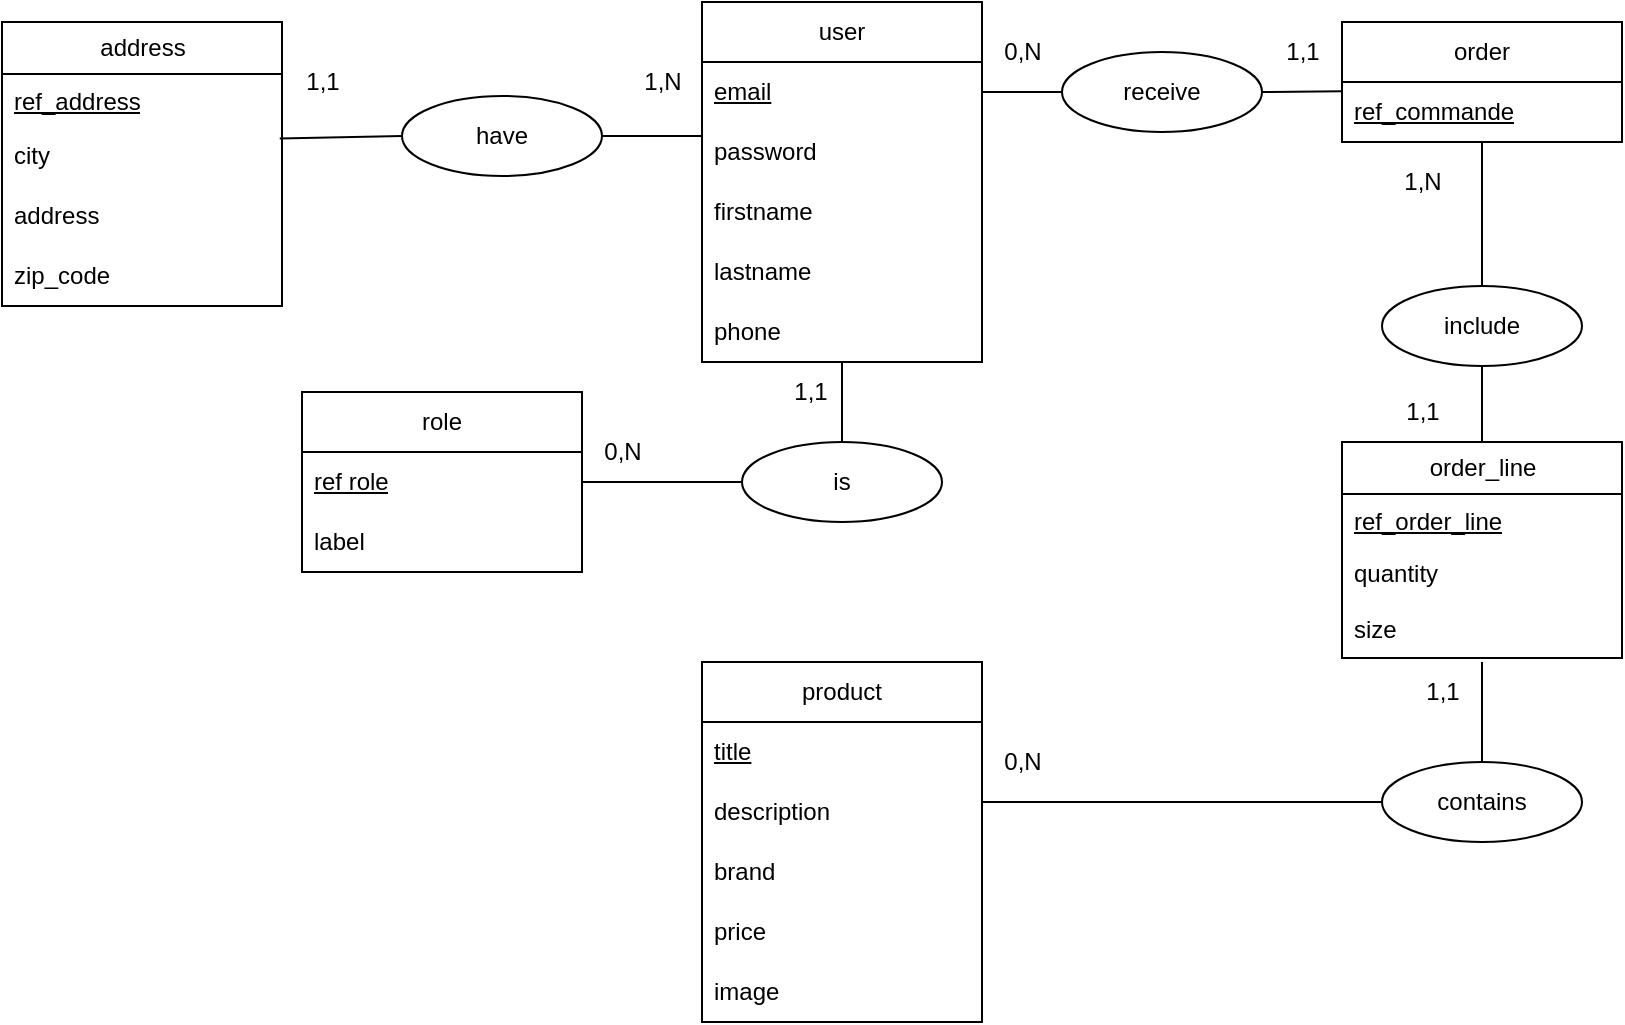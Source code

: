 <mxfile version="21.1.8" type="device">
  <diagram name="Page-1" id="7oYyKIeLK5KYHrregxzh">
    <mxGraphModel dx="1518" dy="624" grid="1" gridSize="10" guides="1" tooltips="1" connect="1" arrows="1" fold="1" page="1" pageScale="1" pageWidth="827" pageHeight="1169" math="0" shadow="0">
      <root>
        <mxCell id="0" />
        <mxCell id="1" parent="0" />
        <mxCell id="U6QI09rPmCsGv4kNkhpv-1" value="user" style="swimlane;fontStyle=0;childLayout=stackLayout;horizontal=1;startSize=30;horizontalStack=0;resizeParent=1;resizeParentMax=0;resizeLast=0;collapsible=1;marginBottom=0;whiteSpace=wrap;html=1;" vertex="1" parent="1">
          <mxGeometry x="360" y="30" width="140" height="180" as="geometry" />
        </mxCell>
        <mxCell id="U6QI09rPmCsGv4kNkhpv-2" value="&lt;u&gt;email&lt;/u&gt;" style="text;strokeColor=none;fillColor=none;align=left;verticalAlign=middle;spacingLeft=4;spacingRight=4;overflow=hidden;points=[[0,0.5],[1,0.5]];portConstraint=eastwest;rotatable=0;whiteSpace=wrap;html=1;" vertex="1" parent="U6QI09rPmCsGv4kNkhpv-1">
          <mxGeometry y="30" width="140" height="30" as="geometry" />
        </mxCell>
        <mxCell id="U6QI09rPmCsGv4kNkhpv-3" value="password" style="text;strokeColor=none;fillColor=none;align=left;verticalAlign=middle;spacingLeft=4;spacingRight=4;overflow=hidden;points=[[0,0.5],[1,0.5]];portConstraint=eastwest;rotatable=0;whiteSpace=wrap;html=1;" vertex="1" parent="U6QI09rPmCsGv4kNkhpv-1">
          <mxGeometry y="60" width="140" height="30" as="geometry" />
        </mxCell>
        <mxCell id="U6QI09rPmCsGv4kNkhpv-4" value="firstname" style="text;strokeColor=none;fillColor=none;align=left;verticalAlign=middle;spacingLeft=4;spacingRight=4;overflow=hidden;points=[[0,0.5],[1,0.5]];portConstraint=eastwest;rotatable=0;whiteSpace=wrap;html=1;" vertex="1" parent="U6QI09rPmCsGv4kNkhpv-1">
          <mxGeometry y="90" width="140" height="30" as="geometry" />
        </mxCell>
        <mxCell id="U6QI09rPmCsGv4kNkhpv-5" value="lastname" style="text;strokeColor=none;fillColor=none;align=left;verticalAlign=middle;spacingLeft=4;spacingRight=4;overflow=hidden;points=[[0,0.5],[1,0.5]];portConstraint=eastwest;rotatable=0;whiteSpace=wrap;html=1;" vertex="1" parent="U6QI09rPmCsGv4kNkhpv-1">
          <mxGeometry y="120" width="140" height="30" as="geometry" />
        </mxCell>
        <mxCell id="U6QI09rPmCsGv4kNkhpv-6" value="phone" style="text;strokeColor=none;fillColor=none;align=left;verticalAlign=middle;spacingLeft=4;spacingRight=4;overflow=hidden;points=[[0,0.5],[1,0.5]];portConstraint=eastwest;rotatable=0;whiteSpace=wrap;html=1;" vertex="1" parent="U6QI09rPmCsGv4kNkhpv-1">
          <mxGeometry y="150" width="140" height="30" as="geometry" />
        </mxCell>
        <mxCell id="U6QI09rPmCsGv4kNkhpv-7" value="order" style="swimlane;fontStyle=0;childLayout=stackLayout;horizontal=1;startSize=30;horizontalStack=0;resizeParent=1;resizeParentMax=0;resizeLast=0;collapsible=1;marginBottom=0;whiteSpace=wrap;html=1;" vertex="1" parent="1">
          <mxGeometry x="680" y="40" width="140" height="60" as="geometry" />
        </mxCell>
        <mxCell id="U6QI09rPmCsGv4kNkhpv-8" value="&lt;u&gt;ref_commande&lt;/u&gt;" style="text;strokeColor=none;fillColor=none;align=left;verticalAlign=middle;spacingLeft=4;spacingRight=4;overflow=hidden;points=[[0,0.5],[1,0.5]];portConstraint=eastwest;rotatable=0;whiteSpace=wrap;html=1;" vertex="1" parent="U6QI09rPmCsGv4kNkhpv-7">
          <mxGeometry y="30" width="140" height="30" as="geometry" />
        </mxCell>
        <mxCell id="U6QI09rPmCsGv4kNkhpv-9" value="product&lt;br&gt;" style="swimlane;fontStyle=0;childLayout=stackLayout;horizontal=1;startSize=30;horizontalStack=0;resizeParent=1;resizeParentMax=0;resizeLast=0;collapsible=1;marginBottom=0;whiteSpace=wrap;html=1;" vertex="1" parent="1">
          <mxGeometry x="360" y="360" width="140" height="180" as="geometry" />
        </mxCell>
        <mxCell id="U6QI09rPmCsGv4kNkhpv-10" value="&lt;u&gt;title&lt;/u&gt;" style="text;strokeColor=none;fillColor=none;align=left;verticalAlign=middle;spacingLeft=4;spacingRight=4;overflow=hidden;points=[[0,0.5],[1,0.5]];portConstraint=eastwest;rotatable=0;whiteSpace=wrap;html=1;" vertex="1" parent="U6QI09rPmCsGv4kNkhpv-9">
          <mxGeometry y="30" width="140" height="30" as="geometry" />
        </mxCell>
        <mxCell id="U6QI09rPmCsGv4kNkhpv-11" value="description" style="text;strokeColor=none;fillColor=none;align=left;verticalAlign=middle;spacingLeft=4;spacingRight=4;overflow=hidden;points=[[0,0.5],[1,0.5]];portConstraint=eastwest;rotatable=0;whiteSpace=wrap;html=1;" vertex="1" parent="U6QI09rPmCsGv4kNkhpv-9">
          <mxGeometry y="60" width="140" height="30" as="geometry" />
        </mxCell>
        <mxCell id="U6QI09rPmCsGv4kNkhpv-12" value="brand" style="text;strokeColor=none;fillColor=none;align=left;verticalAlign=middle;spacingLeft=4;spacingRight=4;overflow=hidden;points=[[0,0.5],[1,0.5]];portConstraint=eastwest;rotatable=0;whiteSpace=wrap;html=1;" vertex="1" parent="U6QI09rPmCsGv4kNkhpv-9">
          <mxGeometry y="90" width="140" height="30" as="geometry" />
        </mxCell>
        <mxCell id="U6QI09rPmCsGv4kNkhpv-13" value="price" style="text;strokeColor=none;fillColor=none;align=left;verticalAlign=middle;spacingLeft=4;spacingRight=4;overflow=hidden;points=[[0,0.5],[1,0.5]];portConstraint=eastwest;rotatable=0;whiteSpace=wrap;html=1;" vertex="1" parent="U6QI09rPmCsGv4kNkhpv-9">
          <mxGeometry y="120" width="140" height="30" as="geometry" />
        </mxCell>
        <mxCell id="U6QI09rPmCsGv4kNkhpv-14" value="image" style="text;strokeColor=none;fillColor=none;align=left;verticalAlign=middle;spacingLeft=4;spacingRight=4;overflow=hidden;points=[[0,0.5],[1,0.5]];portConstraint=eastwest;rotatable=0;whiteSpace=wrap;html=1;" vertex="1" parent="U6QI09rPmCsGv4kNkhpv-9">
          <mxGeometry y="150" width="140" height="30" as="geometry" />
        </mxCell>
        <mxCell id="U6QI09rPmCsGv4kNkhpv-18" value="role" style="swimlane;fontStyle=0;childLayout=stackLayout;horizontal=1;startSize=30;horizontalStack=0;resizeParent=1;resizeParentMax=0;resizeLast=0;collapsible=1;marginBottom=0;whiteSpace=wrap;html=1;" vertex="1" parent="1">
          <mxGeometry x="160" y="225" width="140" height="90" as="geometry" />
        </mxCell>
        <mxCell id="U6QI09rPmCsGv4kNkhpv-19" value="&lt;u&gt;ref role&lt;/u&gt;" style="text;strokeColor=none;fillColor=none;align=left;verticalAlign=middle;spacingLeft=4;spacingRight=4;overflow=hidden;points=[[0,0.5],[1,0.5]];portConstraint=eastwest;rotatable=0;whiteSpace=wrap;html=1;" vertex="1" parent="U6QI09rPmCsGv4kNkhpv-18">
          <mxGeometry y="30" width="140" height="30" as="geometry" />
        </mxCell>
        <mxCell id="U6QI09rPmCsGv4kNkhpv-20" value="label" style="text;strokeColor=none;fillColor=none;align=left;verticalAlign=middle;spacingLeft=4;spacingRight=4;overflow=hidden;points=[[0,0.5],[1,0.5]];portConstraint=eastwest;rotatable=0;whiteSpace=wrap;html=1;" vertex="1" parent="U6QI09rPmCsGv4kNkhpv-18">
          <mxGeometry y="60" width="140" height="30" as="geometry" />
        </mxCell>
        <mxCell id="U6QI09rPmCsGv4kNkhpv-22" value="include" style="ellipse;whiteSpace=wrap;html=1;align=center;newEdgeStyle={&quot;edgeStyle&quot;:&quot;entityRelationEdgeStyle&quot;,&quot;startArrow&quot;:&quot;none&quot;,&quot;endArrow&quot;:&quot;none&quot;,&quot;segment&quot;:10,&quot;curved&quot;:1,&quot;sourcePerimeterSpacing&quot;:0,&quot;targetPerimeterSpacing&quot;:0};treeFolding=1;treeMoving=1;" vertex="1" parent="1">
          <mxGeometry x="700" y="172" width="100" height="40" as="geometry" />
        </mxCell>
        <mxCell id="U6QI09rPmCsGv4kNkhpv-23" value="receive" style="ellipse;whiteSpace=wrap;html=1;align=center;newEdgeStyle={&quot;edgeStyle&quot;:&quot;entityRelationEdgeStyle&quot;,&quot;startArrow&quot;:&quot;none&quot;,&quot;endArrow&quot;:&quot;none&quot;,&quot;segment&quot;:10,&quot;curved&quot;:1,&quot;sourcePerimeterSpacing&quot;:0,&quot;targetPerimeterSpacing&quot;:0};treeFolding=1;treeMoving=1;" vertex="1" parent="1">
          <mxGeometry x="540" y="55" width="100" height="40" as="geometry" />
        </mxCell>
        <mxCell id="U6QI09rPmCsGv4kNkhpv-24" value="is" style="ellipse;whiteSpace=wrap;html=1;align=center;newEdgeStyle={&quot;edgeStyle&quot;:&quot;entityRelationEdgeStyle&quot;,&quot;startArrow&quot;:&quot;none&quot;,&quot;endArrow&quot;:&quot;none&quot;,&quot;segment&quot;:10,&quot;curved&quot;:1,&quot;sourcePerimeterSpacing&quot;:0,&quot;targetPerimeterSpacing&quot;:0};treeFolding=1;treeMoving=1;" vertex="1" parent="1">
          <mxGeometry x="380" y="250" width="100" height="40" as="geometry" />
        </mxCell>
        <mxCell id="U6QI09rPmCsGv4kNkhpv-27" value="" style="endArrow=none;html=1;exitX=0.5;exitY=0;exitDx=0;exitDy=0;" edge="1" parent="1" source="U6QI09rPmCsGv4kNkhpv-22">
          <mxGeometry width="50" height="50" relative="1" as="geometry">
            <mxPoint x="955" y="230" as="sourcePoint" />
            <mxPoint x="750" y="100" as="targetPoint" />
            <Array as="points" />
          </mxGeometry>
        </mxCell>
        <mxCell id="U6QI09rPmCsGv4kNkhpv-28" value="" style="endArrow=none;html=1;entryX=0.001;entryY=0.155;entryDx=0;entryDy=0;exitX=1;exitY=0.5;exitDx=0;exitDy=0;entryPerimeter=0;" edge="1" parent="1" source="U6QI09rPmCsGv4kNkhpv-23" target="U6QI09rPmCsGv4kNkhpv-8">
          <mxGeometry width="50" height="50" relative="1" as="geometry">
            <mxPoint x="800" y="80" as="sourcePoint" />
            <mxPoint x="911.96" y="79" as="targetPoint" />
          </mxGeometry>
        </mxCell>
        <mxCell id="U6QI09rPmCsGv4kNkhpv-29" value="" style="endArrow=none;html=1;entryX=0;entryY=0.5;entryDx=0;entryDy=0;exitX=1;exitY=0.5;exitDx=0;exitDy=0;" edge="1" parent="1" source="U6QI09rPmCsGv4kNkhpv-2" target="U6QI09rPmCsGv4kNkhpv-23">
          <mxGeometry width="50" height="50" relative="1" as="geometry">
            <mxPoint x="575" y="95" as="sourcePoint" />
            <mxPoint x="625" y="45" as="targetPoint" />
          </mxGeometry>
        </mxCell>
        <mxCell id="U6QI09rPmCsGv4kNkhpv-30" value="" style="endArrow=none;html=1;exitX=0.5;exitY=0;exitDx=0;exitDy=0;" edge="1" parent="1" source="U6QI09rPmCsGv4kNkhpv-24">
          <mxGeometry width="50" height="50" relative="1" as="geometry">
            <mxPoint x="425" y="300" as="sourcePoint" />
            <mxPoint x="430" y="210" as="targetPoint" />
          </mxGeometry>
        </mxCell>
        <mxCell id="U6QI09rPmCsGv4kNkhpv-31" value="" style="endArrow=none;html=1;exitX=1;exitY=0.5;exitDx=0;exitDy=0;entryX=0;entryY=0.5;entryDx=0;entryDy=0;" edge="1" parent="1" source="U6QI09rPmCsGv4kNkhpv-19" target="U6QI09rPmCsGv4kNkhpv-24">
          <mxGeometry width="50" height="50" relative="1" as="geometry">
            <mxPoint x="530" y="300" as="sourcePoint" />
            <mxPoint x="410" y="345" as="targetPoint" />
          </mxGeometry>
        </mxCell>
        <mxCell id="U6QI09rPmCsGv4kNkhpv-32" value="0,N" style="text;html=1;align=center;verticalAlign=middle;resizable=0;points=[];autosize=1;strokeColor=none;fillColor=none;" vertex="1" parent="1">
          <mxGeometry x="500" y="40" width="40" height="30" as="geometry" />
        </mxCell>
        <mxCell id="U6QI09rPmCsGv4kNkhpv-33" value="1,1" style="text;html=1;align=center;verticalAlign=middle;resizable=0;points=[];autosize=1;strokeColor=none;fillColor=none;" vertex="1" parent="1">
          <mxGeometry x="640" y="40" width="40" height="30" as="geometry" />
        </mxCell>
        <mxCell id="U6QI09rPmCsGv4kNkhpv-34" value="1,N" style="text;html=1;align=center;verticalAlign=middle;resizable=0;points=[];autosize=1;strokeColor=none;fillColor=none;" vertex="1" parent="1">
          <mxGeometry x="700" y="105" width="40" height="30" as="geometry" />
        </mxCell>
        <mxCell id="U6QI09rPmCsGv4kNkhpv-35" value="0,N" style="text;html=1;align=center;verticalAlign=middle;resizable=0;points=[];autosize=1;strokeColor=none;fillColor=none;" vertex="1" parent="1">
          <mxGeometry x="500" y="395" width="40" height="30" as="geometry" />
        </mxCell>
        <mxCell id="U6QI09rPmCsGv4kNkhpv-38" value="1,1" style="text;html=1;align=center;verticalAlign=middle;resizable=0;points=[];autosize=1;strokeColor=none;fillColor=none;" vertex="1" parent="1">
          <mxGeometry x="394" y="210" width="40" height="30" as="geometry" />
        </mxCell>
        <mxCell id="U6QI09rPmCsGv4kNkhpv-39" value="0,N" style="text;html=1;align=center;verticalAlign=middle;resizable=0;points=[];autosize=1;strokeColor=none;fillColor=none;" vertex="1" parent="1">
          <mxGeometry x="300" y="240" width="40" height="30" as="geometry" />
        </mxCell>
        <mxCell id="U6QI09rPmCsGv4kNkhpv-40" value="order_line" style="swimlane;fontStyle=0;childLayout=stackLayout;horizontal=1;startSize=26;fillColor=none;horizontalStack=0;resizeParent=1;resizeParentMax=0;resizeLast=0;collapsible=1;marginBottom=0;html=1;" vertex="1" parent="1">
          <mxGeometry x="680" y="250" width="140" height="108" as="geometry" />
        </mxCell>
        <mxCell id="U6QI09rPmCsGv4kNkhpv-41" value="&lt;u&gt;ref_order_line&lt;/u&gt;" style="text;strokeColor=none;fillColor=none;align=left;verticalAlign=top;spacingLeft=4;spacingRight=4;overflow=hidden;rotatable=0;points=[[0,0.5],[1,0.5]];portConstraint=eastwest;whiteSpace=wrap;html=1;" vertex="1" parent="U6QI09rPmCsGv4kNkhpv-40">
          <mxGeometry y="26" width="140" height="26" as="geometry" />
        </mxCell>
        <mxCell id="U6QI09rPmCsGv4kNkhpv-42" value="quantity" style="text;strokeColor=none;fillColor=none;align=left;verticalAlign=top;spacingLeft=4;spacingRight=4;overflow=hidden;rotatable=0;points=[[0,0.5],[1,0.5]];portConstraint=eastwest;whiteSpace=wrap;html=1;" vertex="1" parent="U6QI09rPmCsGv4kNkhpv-40">
          <mxGeometry y="52" width="140" height="28" as="geometry" />
        </mxCell>
        <mxCell id="U6QI09rPmCsGv4kNkhpv-61" value="size" style="text;strokeColor=none;fillColor=none;align=left;verticalAlign=top;spacingLeft=4;spacingRight=4;overflow=hidden;rotatable=0;points=[[0,0.5],[1,0.5]];portConstraint=eastwest;whiteSpace=wrap;html=1;" vertex="1" parent="U6QI09rPmCsGv4kNkhpv-40">
          <mxGeometry y="80" width="140" height="28" as="geometry" />
        </mxCell>
        <mxCell id="U6QI09rPmCsGv4kNkhpv-43" value="contains" style="ellipse;whiteSpace=wrap;html=1;align=center;newEdgeStyle={&quot;edgeStyle&quot;:&quot;entityRelationEdgeStyle&quot;,&quot;startArrow&quot;:&quot;none&quot;,&quot;endArrow&quot;:&quot;none&quot;,&quot;segment&quot;:10,&quot;curved&quot;:1,&quot;sourcePerimeterSpacing&quot;:0,&quot;targetPerimeterSpacing&quot;:0};treeFolding=1;treeMoving=1;" vertex="1" parent="1">
          <mxGeometry x="700" y="410" width="100" height="40" as="geometry" />
        </mxCell>
        <mxCell id="U6QI09rPmCsGv4kNkhpv-44" value="" style="endArrow=none;html=1;entryX=0.5;entryY=1;entryDx=0;entryDy=0;exitX=0.5;exitY=0;exitDx=0;exitDy=0;" edge="1" parent="1" source="U6QI09rPmCsGv4kNkhpv-40" target="U6QI09rPmCsGv4kNkhpv-22">
          <mxGeometry width="50" height="50" relative="1" as="geometry">
            <mxPoint x="950" y="400" as="sourcePoint" />
            <mxPoint x="1000" y="350" as="targetPoint" />
          </mxGeometry>
        </mxCell>
        <mxCell id="U6QI09rPmCsGv4kNkhpv-45" value="" style="endArrow=none;html=1;exitX=0.5;exitY=0;exitDx=0;exitDy=0;" edge="1" parent="1" source="U6QI09rPmCsGv4kNkhpv-43">
          <mxGeometry width="50" height="50" relative="1" as="geometry">
            <mxPoint x="950" y="400" as="sourcePoint" />
            <mxPoint x="750" y="360" as="targetPoint" />
          </mxGeometry>
        </mxCell>
        <mxCell id="U6QI09rPmCsGv4kNkhpv-46" value="" style="endArrow=none;html=1;entryX=0;entryY=0.5;entryDx=0;entryDy=0;" edge="1" parent="1" target="U6QI09rPmCsGv4kNkhpv-43">
          <mxGeometry width="50" height="50" relative="1" as="geometry">
            <mxPoint x="500" y="430" as="sourcePoint" />
            <mxPoint x="1000" y="350" as="targetPoint" />
          </mxGeometry>
        </mxCell>
        <mxCell id="U6QI09rPmCsGv4kNkhpv-47" value="1,1" style="text;html=1;align=center;verticalAlign=middle;resizable=0;points=[];autosize=1;strokeColor=none;fillColor=none;" vertex="1" parent="1">
          <mxGeometry x="710" y="360" width="40" height="30" as="geometry" />
        </mxCell>
        <mxCell id="U6QI09rPmCsGv4kNkhpv-49" value="address" style="swimlane;fontStyle=0;childLayout=stackLayout;horizontal=1;startSize=26;fillColor=none;horizontalStack=0;resizeParent=1;resizeParentMax=0;resizeLast=0;collapsible=1;marginBottom=0;html=1;" vertex="1" parent="1">
          <mxGeometry x="10" y="40" width="140" height="142" as="geometry" />
        </mxCell>
        <mxCell id="U6QI09rPmCsGv4kNkhpv-50" value="&lt;u&gt;ref_address&lt;/u&gt;" style="text;strokeColor=none;fillColor=none;align=left;verticalAlign=top;spacingLeft=4;spacingRight=4;overflow=hidden;rotatable=0;points=[[0,0.5],[1,0.5]];portConstraint=eastwest;whiteSpace=wrap;html=1;" vertex="1" parent="U6QI09rPmCsGv4kNkhpv-49">
          <mxGeometry y="26" width="140" height="26" as="geometry" />
        </mxCell>
        <mxCell id="U6QI09rPmCsGv4kNkhpv-51" value="city" style="text;strokeColor=none;fillColor=none;align=left;verticalAlign=middle;spacingLeft=4;spacingRight=4;overflow=hidden;points=[[0,0.5],[1,0.5]];portConstraint=eastwest;rotatable=0;whiteSpace=wrap;html=1;" vertex="1" parent="U6QI09rPmCsGv4kNkhpv-49">
          <mxGeometry y="52" width="140" height="30" as="geometry" />
        </mxCell>
        <mxCell id="U6QI09rPmCsGv4kNkhpv-52" value="address" style="text;strokeColor=none;fillColor=none;align=left;verticalAlign=middle;spacingLeft=4;spacingRight=4;overflow=hidden;points=[[0,0.5],[1,0.5]];portConstraint=eastwest;rotatable=0;whiteSpace=wrap;html=1;" vertex="1" parent="U6QI09rPmCsGv4kNkhpv-49">
          <mxGeometry y="82" width="140" height="30" as="geometry" />
        </mxCell>
        <mxCell id="U6QI09rPmCsGv4kNkhpv-53" value="zip_code" style="text;strokeColor=none;fillColor=none;align=left;verticalAlign=middle;spacingLeft=4;spacingRight=4;overflow=hidden;points=[[0,0.5],[1,0.5]];portConstraint=eastwest;rotatable=0;whiteSpace=wrap;html=1;" vertex="1" parent="U6QI09rPmCsGv4kNkhpv-49">
          <mxGeometry y="112" width="140" height="30" as="geometry" />
        </mxCell>
        <mxCell id="U6QI09rPmCsGv4kNkhpv-54" value="have" style="ellipse;whiteSpace=wrap;html=1;align=center;newEdgeStyle={&quot;edgeStyle&quot;:&quot;entityRelationEdgeStyle&quot;,&quot;startArrow&quot;:&quot;none&quot;,&quot;endArrow&quot;:&quot;none&quot;,&quot;segment&quot;:10,&quot;curved&quot;:1,&quot;sourcePerimeterSpacing&quot;:0,&quot;targetPerimeterSpacing&quot;:0};treeFolding=1;treeMoving=1;" vertex="1" parent="1">
          <mxGeometry x="210" y="77" width="100" height="40" as="geometry" />
        </mxCell>
        <mxCell id="U6QI09rPmCsGv4kNkhpv-55" value="" style="endArrow=none;html=1;exitX=1;exitY=0.5;exitDx=0;exitDy=0;" edge="1" parent="1" source="U6QI09rPmCsGv4kNkhpv-54">
          <mxGeometry width="50" height="50" relative="1" as="geometry">
            <mxPoint x="270" y="200" as="sourcePoint" />
            <mxPoint x="360" y="97" as="targetPoint" />
          </mxGeometry>
        </mxCell>
        <mxCell id="U6QI09rPmCsGv4kNkhpv-56" value="" style="endArrow=none;html=1;entryX=0;entryY=0.5;entryDx=0;entryDy=0;exitX=0.992;exitY=1.238;exitDx=0;exitDy=0;exitPerimeter=0;" edge="1" parent="1" source="U6QI09rPmCsGv4kNkhpv-50" target="U6QI09rPmCsGv4kNkhpv-54">
          <mxGeometry width="50" height="50" relative="1" as="geometry">
            <mxPoint x="120" y="295" as="sourcePoint" />
            <mxPoint x="170" y="245" as="targetPoint" />
          </mxGeometry>
        </mxCell>
        <mxCell id="U6QI09rPmCsGv4kNkhpv-57" value="1,1" style="text;html=1;align=center;verticalAlign=middle;resizable=0;points=[];autosize=1;strokeColor=none;fillColor=none;" vertex="1" parent="1">
          <mxGeometry x="150" y="55" width="40" height="30" as="geometry" />
        </mxCell>
        <mxCell id="U6QI09rPmCsGv4kNkhpv-58" value="1,N" style="text;html=1;align=center;verticalAlign=middle;resizable=0;points=[];autosize=1;strokeColor=none;fillColor=none;" vertex="1" parent="1">
          <mxGeometry x="320" y="55" width="40" height="30" as="geometry" />
        </mxCell>
        <mxCell id="U6QI09rPmCsGv4kNkhpv-48" value="1,1" style="text;html=1;align=center;verticalAlign=middle;resizable=0;points=[];autosize=1;strokeColor=none;fillColor=none;" vertex="1" parent="1">
          <mxGeometry x="700" y="220" width="40" height="30" as="geometry" />
        </mxCell>
      </root>
    </mxGraphModel>
  </diagram>
</mxfile>
